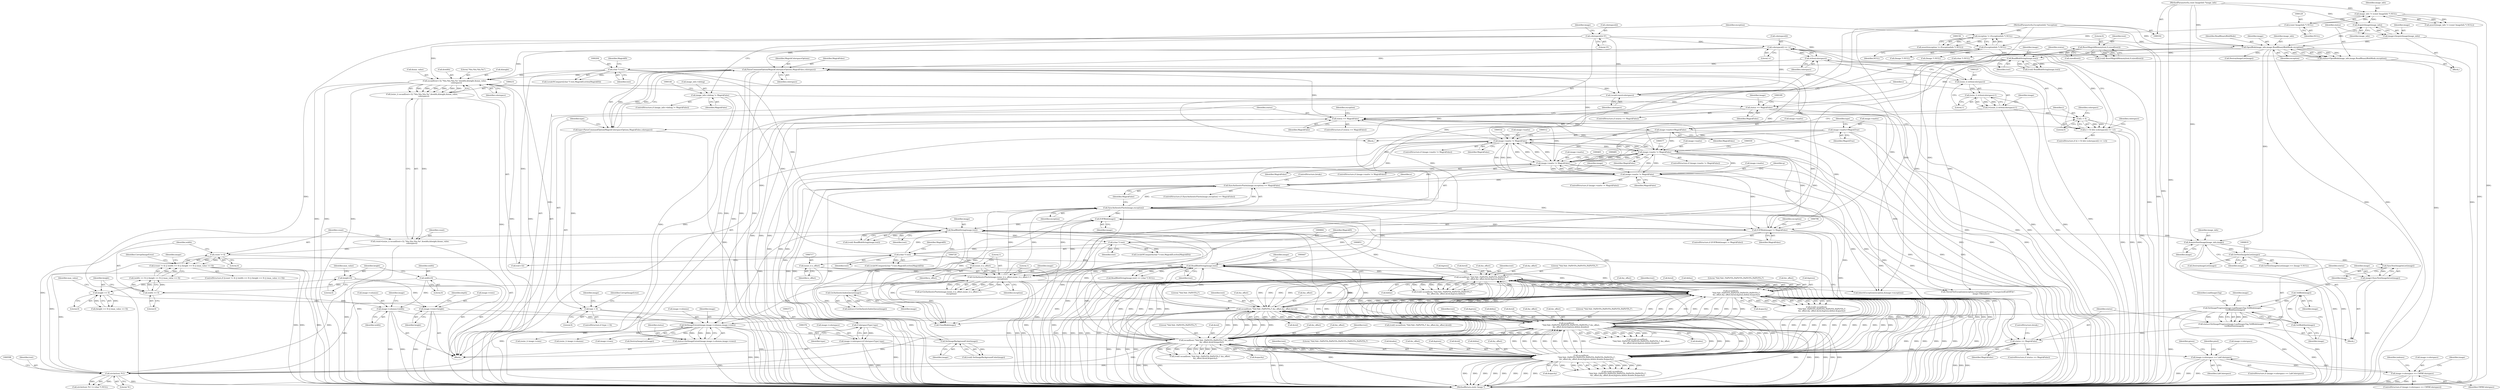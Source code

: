 digraph "0_ImageMagick_48bcf7c39302cdf9b0d9202ad03bf1b95152c44d@array" {
"1000339" [label="(Call,colorspace[i] == 'a')"];
"1000345" [label="(Call,colorspace[i]='\0')"];
"1000326" [label="(Call,strlen(colorspace))"];
"1000339" [label="(Call,colorspace[i] == 'a')"];
"1000319" [label="(Call,LocaleLower(colorspace))"];
"1000232" [label="(Call,sscanf(text+32,\"%lu,%lu,%lu,%s\",&width,&height,&max_value,\n      colorspace))"];
"1000850" [label="(Call,(char *) text)"];
"1000803" [label="(Call,(char *) text)"];
"1000797" [label="(Call,ReadBlobString(image,text))"];
"1000783" [label="(Call,EOFBlob(image))"];
"1000714" [label="(Call,GetAuthenticPixels(image,(ssize_t) x_offset,(ssize_t) y_offset,1,1,\n          exception))"];
"1000443" [label="(Call,ReadBlobString(image,text))"];
"1000776" [label="(Call,SyncAuthenticPixels(image,exception))"];
"1000756" [label="(Call,GetAuthenticIndexQueue(image))"];
"1000104" [label="(MethodParameterIn,ExceptionInfo *exception)"];
"1000385" [label="(Call,SetImageBackgroundColor(image))"];
"1000297" [label="(Call,SetImageExtent(image,image->columns,image->rows))"];
"1000836" [label="(Call,SetImageProgress(image,LoadImagesTag,TellBlob(image),\n          GetBlobSize(image)))"];
"1000841" [label="(Call,GetBlobSize(image))"];
"1000839" [label="(Call,TellBlob(image))"];
"1000830" [label="(Call,image=SyncNextImageInList(image))"];
"1000832" [label="(Call,SyncNextImageInList(image))"];
"1000816" [label="(Call,GetNextImageInList(image))"];
"1000811" [label="(Call,AcquireNextImage(image_info,image))"];
"1000170" [label="(Call,OpenBlob(image_info,image,ReadBinaryBlobMode,exception))"];
"1000166" [label="(Call,AcquireImage(image_info))"];
"1000126" [label="(Call,image_info != (const ImageInfo *) NULL)"];
"1000103" [label="(MethodParameterIn,const ImageInfo *image_info)"];
"1000128" [label="(Call,(const ImageInfo *) NULL)"];
"1000164" [label="(Call,image=AcquireImage(image_info))"];
"1000153" [label="(Call,exception != (ExceptionInfo *) NULL)"];
"1000155" [label="(Call,(ExceptionInfo *) NULL)"];
"1000197" [label="(Call,ReadBlobString(image,text))"];
"1000190" [label="(Call,ResetMagickMemory(text,0,sizeof(text)))"];
"1000263" [label="(Call,image->columns=width)"];
"1000250" [label="(Call,width == 0)"];
"1000215" [label="(Call,width=0)"];
"1000268" [label="(Call,image->rows=height)"];
"1000254" [label="(Call,height == 0)"];
"1000218" [label="(Call,height=0)"];
"1000578" [label="(Call,sscanf(text,\"%ld,%ld: (%lf%*[%,]%lf%*[%,]%lf%*[%,]\",\n              &x_offset,&y_offset,&red,&green,&blue))"];
"1000560" [label="(Call,sscanf(text,\n                  \"%ld,%ld: (%lf%*[%,]%lf%*[%,]%lf%*[%,]%lf%*[%,]\",\n                  &x_offset,&y_offset,&red,&green,&blue,&opacity))"];
"1000486" [label="(Call,sscanf(text,\"%ld,%ld: (%lf%*[%,]\",&x_offset,&y_offset,&red))"];
"1000533" [label="(Call,sscanf(text,\n              \"%ld,%ld: (%lf%*[%,]%lf%*[%,]%lf%*[%,]%lf%*[%,]\",&x_offset,\n              &y_offset,&red,&green,&blue,&index))"];
"1000513" [label="(Call,sscanf(text,\n                  \"%ld,%ld: (%lf%*[%,]%lf%*[%,]%lf%*[%,]%lf%*[%,]%lf%*[%,]\",\n                  &x_offset,&y_offset,&red,&green,&blue,&index,&opacity))"];
"1000466" [label="(Call,sscanf(text,\"%ld,%ld: (%lf%*[%,]%lf%*[%,]\",&x_offset,\n                  &y_offset,&red,&opacity))"];
"1000594" [label="(Call,strchr(text,'%'))"];
"1000203" [label="(Call,(char *) text)"];
"1000716" [label="(Call,(ssize_t) x_offset)"];
"1000719" [label="(Call,(ssize_t) y_offset)"];
"1000357" [label="(Call,ParseCommandOption(MagickColorspaceOptions,MagickFalse,colorspace))"];
"1000306" [label="(Call,status == MagickFalse)"];
"1000295" [label="(Call,status=SetImageExtent(image,image->columns,image->rows))"];
"1000505" [label="(Call,image->matte != MagickFalse)"];
"1000552" [label="(Call,image->matte != MagickFalse)"];
"1000458" [label="(Call,image->matte != MagickFalse)"];
"1000350" [label="(Call,image->matte=MagickTrue)"];
"1000329" [label="(Call,image->matte=MagickFalse)"];
"1000764" [label="(Call,image->matte != MagickFalse)"];
"1000775" [label="(Call,SyncAuthenticPixels(image,exception) == MagickFalse)"];
"1000844" [label="(Call,status == MagickFalse)"];
"1000834" [label="(Call,status=SetImageProgress(image,LoadImagesTag,TellBlob(image),\n          GetBlobSize(image)))"];
"1000782" [label="(Call,EOFBlob(image) != MagickFalse)"];
"1000176" [label="(Call,status == MagickFalse)"];
"1000168" [label="(Call,status=OpenBlob(image_info,image,ReadBinaryBlobMode,exception))"];
"1000138" [label="(Call,image_info->debug != MagickFalse)"];
"1000230" [label="(Call,(ssize_t) sscanf(text+32,\"%lu,%lu,%lu,%s\",&width,&height,&max_value,\n      colorspace))"];
"1000228" [label="(Call,count=(ssize_t) sscanf(text+32,\"%lu,%lu,%lu,%s\",&width,&height,&max_value,\n      colorspace))"];
"1000246" [label="(Call,count != 4)"];
"1000245" [label="(Call,(count != 4) || (width == 0) || (height == 0) || (max_value == 0))"];
"1000324" [label="(Call,(ssize_t) strlen(colorspace))"];
"1000323" [label="(Call,(ssize_t) strlen(colorspace)-1)"];
"1000321" [label="(Call,i=(ssize_t) strlen(colorspace)-1)"];
"1000336" [label="(Call,i > 0)"];
"1000335" [label="(Call,(i > 0) && (colorspace[i] == 'a'))"];
"1000355" [label="(Call,type=ParseCommandOption(MagickColorspaceOptions,MagickFalse,colorspace))"];
"1000362" [label="(Call,type < 0)"];
"1000372" [label="(Call,(ColorspaceType) type)"];
"1000368" [label="(Call,image->colorspace=(ColorspaceType) type)"];
"1000627" [label="(Call,image->colorspace == LabColorspace)"];
"1000748" [label="(Call,image->colorspace == CMYKColorspace)"];
"1000799" [label="(Identifier,text)"];
"1000253" [label="(Call,(height == 0) || (max_value == 0))"];
"1000243" [label="(Identifier,colorspace)"];
"1000339" [label="(Call,colorspace[i] == 'a')"];
"1000837" [label="(Identifier,image)"];
"1000333" [label="(Identifier,MagickFalse)"];
"1000324" [label="(Call,(ssize_t) strlen(colorspace))"];
"1000514" [label="(Identifier,text)"];
"1000797" [label="(Call,ReadBlobString(image,text))"];
"1000723" [label="(Literal,1)"];
"1000250" [label="(Call,width == 0)"];
"1000843" [label="(ControlStructure,if (status == MagickFalse))"];
"1000322" [label="(Identifier,i)"];
"1000369" [label="(Call,image->colorspace)"];
"1000269" [label="(Call,image->rows)"];
"1000534" [label="(Identifier,text)"];
"1000781" [label="(ControlStructure,if (EOFBlob(image) != MagickFalse))"];
"1000768" [label="(Identifier,MagickFalse)"];
"1000125" [label="(Call,assert(image_info != (const ImageInfo *) NULL))"];
"1000515" [label="(Literal,\"%ld,%ld: (%lf%*[%,]%lf%*[%,]%lf%*[%,]%lf%*[%,]%lf%*[%,]\")"];
"1000847" [label="(ControlStructure,break;)"];
"1000173" [label="(Identifier,ReadBinaryBlobMode)"];
"1000818" [label="(Call,(Image *) NULL)"];
"1000842" [label="(Identifier,image)"];
"1000754" [label="(Call,indexes=GetAuthenticIndexQueue(image))"];
"1000486" [label="(Call,sscanf(text,\"%ld,%ld: (%lf%*[%,]\",&x_offset,&y_offset,&red))"];
"1000166" [label="(Call,AcquireImage(image_info))"];
"1000839" [label="(Call,TellBlob(image))"];
"1000626" [label="(ControlStructure,if (image->colorspace == LabColorspace))"];
"1000770" [label="(Identifier,q)"];
"1000445" [label="(Identifier,text)"];
"1000774" [label="(ControlStructure,if (SyncAuthenticPixels(image,exception) == MagickFalse))"];
"1000310" [label="(Call,InheritException(exception,&image->exception))"];
"1000526" [label="(Call,&index)"];
"1000165" [label="(Identifier,image)"];
"1000468" [label="(Literal,\"%ld,%ld: (%lf%*[%,]%lf%*[%,]\")"];
"1000805" [label="(Identifier,text)"];
"1000363" [label="(Identifier,type)"];
"1000852" [label="(Identifier,text)"];
"1000237" [label="(Call,&width)"];
"1000569" [label="(Call,&green)"];
"1000168" [label="(Call,status=OpenBlob(image_info,image,ReadBinaryBlobMode,exception))"];
"1000308" [label="(Identifier,MagickFalse)"];
"1000222" [label="(Identifier,max_value)"];
"1000560" [label="(Call,sscanf(text,\n                  \"%ld,%ld: (%lf%*[%,]%lf%*[%,]%lf%*[%,]%lf%*[%,]\",\n                  &x_offset,&y_offset,&red,&green,&blue,&opacity))"];
"1000506" [label="(Call,image->matte)"];
"1000344" [label="(Block,)"];
"1000164" [label="(Call,image=AcquireImage(image_info))"];
"1000765" [label="(Call,image->matte)"];
"1000459" [label="(Call,image->matte)"];
"1000553" [label="(Call,image->matte)"];
"1000573" [label="(Call,&opacity)"];
"1000596" [label="(Literal,'%')"];
"1000859" [label="(Call,CloseBlob(image))"];
"1000199" [label="(Identifier,text)"];
"1000218" [label="(Call,height=0)"];
"1000321" [label="(Call,i=(ssize_t) strlen(colorspace)-1)"];
"1000359" [label="(Identifier,MagickFalse)"];
"1000764" [label="(Call,image->matte != MagickFalse)"];
"1000516" [label="(Call,&x_offset)"];
"1000546" [label="(Call,&index)"];
"1000462" [label="(Identifier,MagickFalse)"];
"1000356" [label="(Identifier,type)"];
"1000258" [label="(Identifier,max_value)"];
"1000230" [label="(Call,(ssize_t) sscanf(text+32,\"%lu,%lu,%lu,%s\",&width,&height,&max_value,\n      colorspace))"];
"1000798" [label="(Identifier,image)"];
"1000256" [label="(Literal,0)"];
"1000399" [label="(Call,(ssize_t) image->rows)"];
"1000583" [label="(Call,&y_offset)"];
"1000565" [label="(Call,&y_offset)"];
"1000806" [label="(Identifier,MagickID)"];
"1000542" [label="(Call,&green)"];
"1000763" [label="(ControlStructure,if (image->matte != MagickFalse))"];
"1000233" [label="(Call,text+32)"];
"1000844" [label="(Call,status == MagickFalse)"];
"1000383" [label="(Call,(void) SetImageBackgroundColor(image))"];
"1000716" [label="(Call,(ssize_t) x_offset)"];
"1000830" [label="(Call,image=SyncNextImageInList(image))"];
"1000334" [label="(ControlStructure,if ((i > 0) && (colorspace[i] == 'a')))"];
"1000457" [label="(ControlStructure,if (image->matte != MagickFalse))"];
"1000487" [label="(Identifier,text)"];
"1000718" [label="(Identifier,x_offset)"];
"1000246" [label="(Call,count != 4)"];
"1000756" [label="(Call,GetAuthenticIndexQueue(image))"];
"1000533" [label="(Call,sscanf(text,\n              \"%ld,%ld: (%lf%*[%,]%lf%*[%,]%lf%*[%,]%lf%*[%,]\",&x_offset,\n              &y_offset,&red,&green,&blue,&index))"];
"1000358" [label="(Identifier,MagickColorspaceOptions)"];
"1000522" [label="(Call,&green)"];
"1000346" [label="(Call,colorspace[i])"];
"1000128" [label="(Call,(const ImageInfo *) NULL)"];
"1000755" [label="(Identifier,indexes)"];
"1000777" [label="(Identifier,image)"];
"1000493" [label="(Call,&red)"];
"1000361" [label="(ControlStructure,if (type < 0))"];
"1000787" [label="(Call,ThrowFileException(exception,CorruptImageError,\"UnexpectedEndOfFile\",\n          image->filename))"];
"1000154" [label="(Identifier,exception)"];
"1000297" [label="(Call,SetImageExtent(image,image->columns,image->rows))"];
"1000721" [label="(Identifier,y_offset)"];
"1000169" [label="(Identifier,status)"];
"1000813" [label="(Identifier,image)"];
"1000748" [label="(Call,image->colorspace == CMYKColorspace)"];
"1000345" [label="(Call,colorspace[i]='\0')"];
"1000172" [label="(Identifier,image)"];
"1000544" [label="(Call,&blue)"];
"1000589" [label="(Call,&blue)"];
"1000206" [label="(Identifier,MagickID)"];
"1000176" [label="(Call,status == MagickFalse)"];
"1000352" [label="(Identifier,image)"];
"1000528" [label="(Call,&opacity)"];
"1000354" [label="(Identifier,MagickTrue)"];
"1000370" [label="(Identifier,image)"];
"1000715" [label="(Identifier,image)"];
"1000649" [label="(Identifier,pixel)"];
"1000305" [label="(ControlStructure,if (status == MagickFalse))"];
"1000214" [label="(Block,)"];
"1000385" [label="(Call,SetImageBackgroundColor(image))"];
"1000255" [label="(Identifier,height)"];
"1000834" [label="(Call,status=SetImageProgress(image,LoadImagesTag,TellBlob(image),\n          GetBlobSize(image)))"];
"1000267" [label="(Identifier,width)"];
"1000473" [label="(Call,&red)"];
"1000816" [label="(Call,GetNextImageInList(image))"];
"1000320" [label="(Identifier,colorspace)"];
"1000580" [label="(Literal,\"%ld,%ld: (%lf%*[%,]%lf%*[%,]%lf%*[%,]\")"];
"1000815" [label="(Call,GetNextImageInList(image) == (Image *) NULL)"];
"1000576" [label="(Call,(void) sscanf(text,\"%ld,%ld: (%lf%*[%,]%lf%*[%,]%lf%*[%,]\",\n              &x_offset,&y_offset,&red,&green,&blue))"];
"1000247" [label="(Identifier,count)"];
"1000446" [label="(Call,(char *) NULL)"];
"1000832" [label="(Call,SyncNextImageInList(image))"];
"1000215" [label="(Call,width=0)"];
"1000853" [label="(Identifier,MagickID)"];
"1000191" [label="(Identifier,text)"];
"1000327" [label="(Identifier,colorspace)"];
"1000628" [label="(Call,image->colorspace)"];
"1000782" [label="(Call,EOFBlob(image) != MagickFalse)"];
"1000846" [label="(Identifier,MagickFalse)"];
"1000347" [label="(Identifier,colorspace)"];
"1000362" [label="(Call,type < 0)"];
"1000341" [label="(Identifier,colorspace)"];
"1000175" [label="(ControlStructure,if (status == MagickFalse))"];
"1000724" [label="(Identifier,exception)"];
"1000509" [label="(Identifier,MagickFalse)"];
"1000349" [label="(Literal,'\0')"];
"1000811" [label="(Call,AcquireNextImage(image_info,image))"];
"1000203" [label="(Call,(char *) text)"];
"1000845" [label="(Identifier,status)"];
"1000838" [label="(Identifier,LoadImagesTag)"];
"1000511" [label="(Call,(void) sscanf(text,\n                  \"%ld,%ld: (%lf%*[%,]%lf%*[%,]%lf%*[%,]%lf%*[%,]%lf%*[%,]\",\n                  &x_offset,&y_offset,&red,&green,&blue,&index,&opacity))"];
"1000810" [label="(Block,)"];
"1000157" [label="(Identifier,NULL)"];
"1000780" [label="(ControlStructure,break;)"];
"1000220" [label="(Literal,0)"];
"1000185" [label="(Call,(Image *) NULL)"];
"1000433" [label="(Call,(ssize_t) image->columns)"];
"1000236" [label="(Literal,\"%lu,%lu,%lu,%s\")"];
"1000779" [label="(Identifier,MagickFalse)"];
"1000198" [label="(Identifier,image)"];
"1000587" [label="(Call,&green)"];
"1000192" [label="(Literal,0)"];
"1000329" [label="(Call,image->matte=MagickFalse)"];
"1000249" [label="(Call,(width == 0) || (height == 0) || (max_value == 0))"];
"1000219" [label="(Identifier,height)"];
"1000251" [label="(Identifier,width)"];
"1000520" [label="(Call,&red)"];
"1000585" [label="(Call,&red)"];
"1000631" [label="(Identifier,LabColorspace)"];
"1000466" [label="(Call,sscanf(text,\"%ld,%ld: (%lf%*[%,]%lf%*[%,]\",&x_offset,\n                  &y_offset,&red,&opacity))"];
"1000524" [label="(Call,&blue)"];
"1000298" [label="(Identifier,image)"];
"1000105" [label="(Block,)"];
"1000836" [label="(Call,SetImageProgress(image,LoadImagesTag,TellBlob(image),\n          GetBlobSize(image)))"];
"1000749" [label="(Call,image->colorspace)"];
"1000578" [label="(Call,sscanf(text,\"%ld,%ld: (%lf%*[%,]%lf%*[%,]%lf%*[%,]\",\n              &x_offset,&y_offset,&red,&green,&blue))"];
"1000263" [label="(Call,image->columns=width)"];
"1000167" [label="(Identifier,image_info)"];
"1000296" [label="(Identifier,status)"];
"1000126" [label="(Call,image_info != (const ImageInfo *) NULL)"];
"1000469" [label="(Call,&x_offset)"];
"1000757" [label="(Identifier,image)"];
"1000458" [label="(Call,image->matte != MagickFalse)"];
"1000444" [label="(Identifier,image)"];
"1000343" [label="(Literal,'a')"];
"1000331" [label="(Identifier,image)"];
"1000489" [label="(Call,&x_offset)"];
"1000338" [label="(Literal,0)"];
"1000195" [label="(Call,(void) ReadBlobString(image,text))"];
"1000766" [label="(Identifier,image)"];
"1000306" [label="(Call,status == MagickFalse)"];
"1000491" [label="(Call,&y_offset)"];
"1000311" [label="(Identifier,exception)"];
"1000864" [label="(MethodReturn,static Image *)"];
"1000366" [label="(Identifier,CorruptImageError)"];
"1000471" [label="(Call,&y_offset)"];
"1000248" [label="(Literal,4)"];
"1000513" [label="(Call,sscanf(text,\n                  \"%ld,%ld: (%lf%*[%,]%lf%*[%,]%lf%*[%,]%lf%*[%,]%lf%*[%,]\",\n                  &x_offset,&y_offset,&red,&green,&blue,&index,&opacity))"];
"1000812" [label="(Identifier,image_info)"];
"1000205" [label="(Identifier,text)"];
"1000351" [label="(Call,image->matte)"];
"1000197" [label="(Call,ReadBlobString(image,text))"];
"1000217" [label="(Literal,0)"];
"1000350" [label="(Call,image->matte=MagickTrue)"];
"1000232" [label="(Call,sscanf(text+32,\"%lu,%lu,%lu,%s\",&width,&height,&max_value,\n      colorspace))"];
"1000594" [label="(Call,strchr(text,'%'))"];
"1000552" [label="(Call,image->matte != MagickFalse)"];
"1000254" [label="(Call,height == 0)"];
"1000719" [label="(Call,(ssize_t) y_offset)"];
"1000835" [label="(Identifier,status)"];
"1000307" [label="(Identifier,status)"];
"1000244" [label="(ControlStructure,if ((count != 4) || (width == 0) || (height == 0) || (max_value == 0)))"];
"1000328" [label="(Literal,1)"];
"1000504" [label="(ControlStructure,if (image->matte != MagickFalse))"];
"1000171" [label="(Identifier,image_info)"];
"1000326" [label="(Call,strlen(colorspace))"];
"1000540" [label="(Call,&red)"];
"1000802" [label="(Call,LocaleNCompare((char *) text,MagickID,strlen(MagickID)))"];
"1000252" [label="(Literal,0)"];
"1000475" [label="(Call,&opacity)"];
"1000841" [label="(Call,GetBlobSize(image))"];
"1000319" [label="(Call,LocaleLower(colorspace))"];
"1000817" [label="(Identifier,image)"];
"1000152" [label="(Call,assert(exception != (ExceptionInfo *) NULL))"];
"1000561" [label="(Identifier,text)"];
"1000239" [label="(Call,&height)"];
"1000153" [label="(Call,exception != (ExceptionInfo *) NULL)"];
"1000443" [label="(Call,ReadBlobString(image,text))"];
"1000386" [label="(Identifier,image)"];
"1000170" [label="(Call,OpenBlob(image_info,image,ReadBinaryBlobMode,exception))"];
"1000139" [label="(Call,image_info->debug)"];
"1000245" [label="(Call,(count != 4) || (width == 0) || (height == 0) || (max_value == 0))"];
"1000634" [label="(Identifier,green)"];
"1000531" [label="(Call,(void) sscanf(text,\n              \"%ld,%ld: (%lf%*[%,]%lf%*[%,]%lf%*[%,]%lf%*[%,]\",&x_offset,\n              &y_offset,&red,&green,&blue,&index))"];
"1000712" [label="(Call,q=GetAuthenticPixels(image,(ssize_t) x_offset,(ssize_t) y_offset,1,1,\n          exception))"];
"1000364" [label="(Literal,0)"];
"1000103" [label="(MethodParameterIn,const ImageInfo *image_info)"];
"1000785" [label="(Identifier,MagickFalse)"];
"1000593" [label="(Call,strchr(text,'%') != (char *) NULL)"];
"1000241" [label="(Call,&max_value)"];
"1000775" [label="(Call,SyncAuthenticPixels(image,exception) == MagickFalse)"];
"1000181" [label="(Identifier,image)"];
"1000228" [label="(Call,count=(ssize_t) sscanf(text+32,\"%lu,%lu,%lu,%s\",&width,&height,&max_value,\n      colorspace))"];
"1000188" [label="(Call,(void) ResetMagickMemory(text,0,sizeof(text)))"];
"1000783" [label="(Call,EOFBlob(image))"];
"1000261" [label="(Identifier,CorruptImageError)"];
"1000752" [label="(Identifier,CMYKColorspace)"];
"1000264" [label="(Call,image->columns)"];
"1000336" [label="(Call,i > 0)"];
"1000484" [label="(Call,(void) sscanf(text,\"%ld,%ld: (%lf%*[%,]\",&x_offset,&y_offset,&red))"];
"1000581" [label="(Call,&x_offset)"];
"1000202" [label="(Call,LocaleNCompare((char *) text,MagickID,strlen(MagickID)))"];
"1000216" [label="(Identifier,width)"];
"1000538" [label="(Call,&y_offset)"];
"1000556" [label="(Identifier,MagickFalse)"];
"1000155" [label="(Call,(ExceptionInfo *) NULL)"];
"1000270" [label="(Identifier,image)"];
"1000174" [label="(Identifier,exception)"];
"1000627" [label="(Call,image->colorspace == LabColorspace)"];
"1000302" [label="(Call,image->rows)"];
"1000776" [label="(Call,SyncAuthenticPixels(image,exception))"];
"1000272" [label="(Identifier,height)"];
"1000551" [label="(ControlStructure,if (image->matte != MagickFalse))"];
"1000177" [label="(Identifier,status)"];
"1000138" [label="(Call,image_info->debug != MagickFalse)"];
"1000840" [label="(Identifier,image)"];
"1000567" [label="(Call,&red)"];
"1000357" [label="(Call,ParseCommandOption(MagickColorspaceOptions,MagickFalse,colorspace))"];
"1000788" [label="(Identifier,exception)"];
"1000193" [label="(Call,sizeof(text))"];
"1000142" [label="(Identifier,MagickFalse)"];
"1000803" [label="(Call,(char *) text)"];
"1000784" [label="(Identifier,image)"];
"1000317" [label="(Call,DestroyImageList(image))"];
"1000374" [label="(Identifier,type)"];
"1000368" [label="(Call,image->colorspace=(ColorspaceType) type)"];
"1000518" [label="(Call,&y_offset)"];
"1000467" [label="(Identifier,text)"];
"1000536" [label="(Call,&x_offset)"];
"1000778" [label="(Identifier,exception)"];
"1000571" [label="(Call,&blue)"];
"1000299" [label="(Call,image->columns)"];
"1000275" [label="(Identifier,depth)"];
"1000850" [label="(Call,(char *) text)"];
"1000714" [label="(Call,GetAuthenticPixels(image,(ssize_t) x_offset,(ssize_t) y_offset,1,1,\n          exception))"];
"1000439" [label="(Identifier,x)"];
"1000464" [label="(Call,(void) sscanf(text,\"%ld,%ld: (%lf%*[%,]%lf%*[%,]\",&x_offset,\n                  &y_offset,&red,&opacity))"];
"1000335" [label="(Call,(i > 0) && (colorspace[i] == 'a'))"];
"1000130" [label="(Identifier,NULL)"];
"1000795" [label="(Call,(void) ReadBlobString(image,text))"];
"1000323" [label="(Call,(ssize_t) strlen(colorspace)-1)"];
"1000295" [label="(Call,status=SetImageExtent(image,image->columns,image->rows))"];
"1000558" [label="(Call,(void) sscanf(text,\n                  \"%ld,%ld: (%lf%*[%,]%lf%*[%,]%lf%*[%,]%lf%*[%,]\",\n                  &x_offset,&y_offset,&red,&green,&blue,&opacity))"];
"1000824" [label="(Call,DestroyImageList(image))"];
"1000595" [label="(Identifier,text)"];
"1000355" [label="(Call,type=ParseCommandOption(MagickColorspaceOptions,MagickFalse,colorspace))"];
"1000340" [label="(Call,colorspace[i])"];
"1000190" [label="(Call,ResetMagickMemory(text,0,sizeof(text)))"];
"1000372" [label="(Call,(ColorspaceType) type)"];
"1000127" [label="(Identifier,image_info)"];
"1000833" [label="(Identifier,image)"];
"1000535" [label="(Literal,\"%ld,%ld: (%lf%*[%,]%lf%*[%,]%lf%*[%,]%lf%*[%,]\")"];
"1000360" [label="(Identifier,colorspace)"];
"1000137" [label="(ControlStructure,if (image_info->debug != MagickFalse))"];
"1000505" [label="(Call,image->matte != MagickFalse)"];
"1000562" [label="(Literal,\"%ld,%ld: (%lf%*[%,]%lf%*[%,]%lf%*[%,]%lf%*[%,]\")"];
"1000849" [label="(Call,LocaleNCompare((char *) text,MagickID,strlen(MagickID)))"];
"1000265" [label="(Identifier,image)"];
"1000563" [label="(Call,&x_offset)"];
"1000268" [label="(Call,image->rows=height)"];
"1000488" [label="(Literal,\"%ld,%ld: (%lf%*[%,]\")"];
"1000104" [label="(MethodParameterIn,ExceptionInfo *exception)"];
"1000747" [label="(ControlStructure,if (image->colorspace == CMYKColorspace))"];
"1000831" [label="(Identifier,image)"];
"1000442" [label="(Call,ReadBlobString(image,text) == (char *) NULL)"];
"1000579" [label="(Identifier,text)"];
"1000722" [label="(Literal,1)"];
"1000330" [label="(Call,image->matte)"];
"1000178" [label="(Identifier,MagickFalse)"];
"1000182" [label="(Call,DestroyImageList(image))"];
"1000337" [label="(Identifier,i)"];
"1000229" [label="(Identifier,count)"];
"1000339" -> "1000335"  [label="AST: "];
"1000339" -> "1000343"  [label="CFG: "];
"1000340" -> "1000339"  [label="AST: "];
"1000343" -> "1000339"  [label="AST: "];
"1000335" -> "1000339"  [label="CFG: "];
"1000339" -> "1000864"  [label="DDG: "];
"1000339" -> "1000232"  [label="DDG: "];
"1000339" -> "1000319"  [label="DDG: "];
"1000339" -> "1000326"  [label="DDG: "];
"1000339" -> "1000335"  [label="DDG: "];
"1000339" -> "1000335"  [label="DDG: "];
"1000345" -> "1000339"  [label="DDG: "];
"1000326" -> "1000339"  [label="DDG: "];
"1000339" -> "1000357"  [label="DDG: "];
"1000345" -> "1000344"  [label="AST: "];
"1000345" -> "1000349"  [label="CFG: "];
"1000346" -> "1000345"  [label="AST: "];
"1000349" -> "1000345"  [label="AST: "];
"1000352" -> "1000345"  [label="CFG: "];
"1000345" -> "1000864"  [label="DDG: "];
"1000345" -> "1000232"  [label="DDG: "];
"1000345" -> "1000319"  [label="DDG: "];
"1000345" -> "1000326"  [label="DDG: "];
"1000345" -> "1000357"  [label="DDG: "];
"1000326" -> "1000324"  [label="AST: "];
"1000326" -> "1000327"  [label="CFG: "];
"1000327" -> "1000326"  [label="AST: "];
"1000324" -> "1000326"  [label="CFG: "];
"1000326" -> "1000324"  [label="DDG: "];
"1000319" -> "1000326"  [label="DDG: "];
"1000326" -> "1000357"  [label="DDG: "];
"1000319" -> "1000214"  [label="AST: "];
"1000319" -> "1000320"  [label="CFG: "];
"1000320" -> "1000319"  [label="AST: "];
"1000322" -> "1000319"  [label="CFG: "];
"1000319" -> "1000864"  [label="DDG: "];
"1000232" -> "1000319"  [label="DDG: "];
"1000232" -> "1000230"  [label="AST: "];
"1000232" -> "1000243"  [label="CFG: "];
"1000233" -> "1000232"  [label="AST: "];
"1000236" -> "1000232"  [label="AST: "];
"1000237" -> "1000232"  [label="AST: "];
"1000239" -> "1000232"  [label="AST: "];
"1000241" -> "1000232"  [label="AST: "];
"1000243" -> "1000232"  [label="AST: "];
"1000230" -> "1000232"  [label="CFG: "];
"1000232" -> "1000864"  [label="DDG: "];
"1000232" -> "1000864"  [label="DDG: "];
"1000232" -> "1000864"  [label="DDG: "];
"1000232" -> "1000864"  [label="DDG: "];
"1000232" -> "1000864"  [label="DDG: "];
"1000232" -> "1000230"  [label="DDG: "];
"1000232" -> "1000230"  [label="DDG: "];
"1000232" -> "1000230"  [label="DDG: "];
"1000232" -> "1000230"  [label="DDG: "];
"1000232" -> "1000230"  [label="DDG: "];
"1000232" -> "1000230"  [label="DDG: "];
"1000850" -> "1000232"  [label="DDG: "];
"1000203" -> "1000232"  [label="DDG: "];
"1000357" -> "1000232"  [label="DDG: "];
"1000850" -> "1000849"  [label="AST: "];
"1000850" -> "1000852"  [label="CFG: "];
"1000851" -> "1000850"  [label="AST: "];
"1000852" -> "1000850"  [label="AST: "];
"1000853" -> "1000850"  [label="CFG: "];
"1000850" -> "1000864"  [label="DDG: "];
"1000850" -> "1000233"  [label="DDG: "];
"1000850" -> "1000443"  [label="DDG: "];
"1000850" -> "1000797"  [label="DDG: "];
"1000850" -> "1000849"  [label="DDG: "];
"1000803" -> "1000850"  [label="DDG: "];
"1000594" -> "1000850"  [label="DDG: "];
"1000803" -> "1000802"  [label="AST: "];
"1000803" -> "1000805"  [label="CFG: "];
"1000804" -> "1000803"  [label="AST: "];
"1000805" -> "1000803"  [label="AST: "];
"1000806" -> "1000803"  [label="CFG: "];
"1000803" -> "1000864"  [label="DDG: "];
"1000803" -> "1000802"  [label="DDG: "];
"1000797" -> "1000803"  [label="DDG: "];
"1000797" -> "1000795"  [label="AST: "];
"1000797" -> "1000799"  [label="CFG: "];
"1000798" -> "1000797"  [label="AST: "];
"1000799" -> "1000797"  [label="AST: "];
"1000795" -> "1000797"  [label="CFG: "];
"1000797" -> "1000297"  [label="DDG: "];
"1000797" -> "1000795"  [label="DDG: "];
"1000797" -> "1000795"  [label="DDG: "];
"1000783" -> "1000797"  [label="DDG: "];
"1000578" -> "1000797"  [label="DDG: "];
"1000594" -> "1000797"  [label="DDG: "];
"1000513" -> "1000797"  [label="DDG: "];
"1000466" -> "1000797"  [label="DDG: "];
"1000443" -> "1000797"  [label="DDG: "];
"1000533" -> "1000797"  [label="DDG: "];
"1000486" -> "1000797"  [label="DDG: "];
"1000560" -> "1000797"  [label="DDG: "];
"1000203" -> "1000797"  [label="DDG: "];
"1000797" -> "1000811"  [label="DDG: "];
"1000797" -> "1000859"  [label="DDG: "];
"1000783" -> "1000782"  [label="AST: "];
"1000783" -> "1000784"  [label="CFG: "];
"1000784" -> "1000783"  [label="AST: "];
"1000785" -> "1000783"  [label="CFG: "];
"1000783" -> "1000782"  [label="DDG: "];
"1000714" -> "1000783"  [label="DDG: "];
"1000776" -> "1000783"  [label="DDG: "];
"1000385" -> "1000783"  [label="DDG: "];
"1000443" -> "1000783"  [label="DDG: "];
"1000783" -> "1000859"  [label="DDG: "];
"1000714" -> "1000712"  [label="AST: "];
"1000714" -> "1000724"  [label="CFG: "];
"1000715" -> "1000714"  [label="AST: "];
"1000716" -> "1000714"  [label="AST: "];
"1000719" -> "1000714"  [label="AST: "];
"1000722" -> "1000714"  [label="AST: "];
"1000723" -> "1000714"  [label="AST: "];
"1000724" -> "1000714"  [label="AST: "];
"1000712" -> "1000714"  [label="CFG: "];
"1000714" -> "1000864"  [label="DDG: "];
"1000714" -> "1000864"  [label="DDG: "];
"1000714" -> "1000864"  [label="DDG: "];
"1000714" -> "1000297"  [label="DDG: "];
"1000714" -> "1000310"  [label="DDG: "];
"1000714" -> "1000443"  [label="DDG: "];
"1000714" -> "1000712"  [label="DDG: "];
"1000714" -> "1000712"  [label="DDG: "];
"1000714" -> "1000712"  [label="DDG: "];
"1000714" -> "1000712"  [label="DDG: "];
"1000714" -> "1000712"  [label="DDG: "];
"1000443" -> "1000714"  [label="DDG: "];
"1000716" -> "1000714"  [label="DDG: "];
"1000719" -> "1000714"  [label="DDG: "];
"1000776" -> "1000714"  [label="DDG: "];
"1000170" -> "1000714"  [label="DDG: "];
"1000104" -> "1000714"  [label="DDG: "];
"1000714" -> "1000756"  [label="DDG: "];
"1000714" -> "1000776"  [label="DDG: "];
"1000714" -> "1000776"  [label="DDG: "];
"1000714" -> "1000787"  [label="DDG: "];
"1000714" -> "1000859"  [label="DDG: "];
"1000443" -> "1000442"  [label="AST: "];
"1000443" -> "1000445"  [label="CFG: "];
"1000444" -> "1000443"  [label="AST: "];
"1000445" -> "1000443"  [label="AST: "];
"1000447" -> "1000443"  [label="CFG: "];
"1000443" -> "1000864"  [label="DDG: "];
"1000443" -> "1000442"  [label="DDG: "];
"1000443" -> "1000442"  [label="DDG: "];
"1000776" -> "1000443"  [label="DDG: "];
"1000385" -> "1000443"  [label="DDG: "];
"1000578" -> "1000443"  [label="DDG: "];
"1000594" -> "1000443"  [label="DDG: "];
"1000513" -> "1000443"  [label="DDG: "];
"1000466" -> "1000443"  [label="DDG: "];
"1000533" -> "1000443"  [label="DDG: "];
"1000486" -> "1000443"  [label="DDG: "];
"1000560" -> "1000443"  [label="DDG: "];
"1000203" -> "1000443"  [label="DDG: "];
"1000443" -> "1000466"  [label="DDG: "];
"1000443" -> "1000486"  [label="DDG: "];
"1000443" -> "1000513"  [label="DDG: "];
"1000443" -> "1000533"  [label="DDG: "];
"1000443" -> "1000560"  [label="DDG: "];
"1000443" -> "1000578"  [label="DDG: "];
"1000443" -> "1000859"  [label="DDG: "];
"1000776" -> "1000775"  [label="AST: "];
"1000776" -> "1000778"  [label="CFG: "];
"1000777" -> "1000776"  [label="AST: "];
"1000778" -> "1000776"  [label="AST: "];
"1000779" -> "1000776"  [label="CFG: "];
"1000776" -> "1000864"  [label="DDG: "];
"1000776" -> "1000310"  [label="DDG: "];
"1000776" -> "1000775"  [label="DDG: "];
"1000776" -> "1000775"  [label="DDG: "];
"1000756" -> "1000776"  [label="DDG: "];
"1000104" -> "1000776"  [label="DDG: "];
"1000776" -> "1000787"  [label="DDG: "];
"1000776" -> "1000859"  [label="DDG: "];
"1000756" -> "1000754"  [label="AST: "];
"1000756" -> "1000757"  [label="CFG: "];
"1000757" -> "1000756"  [label="AST: "];
"1000754" -> "1000756"  [label="CFG: "];
"1000756" -> "1000754"  [label="DDG: "];
"1000104" -> "1000102"  [label="AST: "];
"1000104" -> "1000864"  [label="DDG: "];
"1000104" -> "1000153"  [label="DDG: "];
"1000104" -> "1000170"  [label="DDG: "];
"1000104" -> "1000310"  [label="DDG: "];
"1000104" -> "1000787"  [label="DDG: "];
"1000385" -> "1000383"  [label="AST: "];
"1000385" -> "1000386"  [label="CFG: "];
"1000386" -> "1000385"  [label="AST: "];
"1000383" -> "1000385"  [label="CFG: "];
"1000385" -> "1000383"  [label="DDG: "];
"1000297" -> "1000385"  [label="DDG: "];
"1000297" -> "1000295"  [label="AST: "];
"1000297" -> "1000302"  [label="CFG: "];
"1000298" -> "1000297"  [label="AST: "];
"1000299" -> "1000297"  [label="AST: "];
"1000302" -> "1000297"  [label="AST: "];
"1000295" -> "1000297"  [label="CFG: "];
"1000297" -> "1000864"  [label="DDG: "];
"1000297" -> "1000864"  [label="DDG: "];
"1000297" -> "1000295"  [label="DDG: "];
"1000297" -> "1000295"  [label="DDG: "];
"1000297" -> "1000295"  [label="DDG: "];
"1000836" -> "1000297"  [label="DDG: "];
"1000197" -> "1000297"  [label="DDG: "];
"1000263" -> "1000297"  [label="DDG: "];
"1000268" -> "1000297"  [label="DDG: "];
"1000297" -> "1000317"  [label="DDG: "];
"1000297" -> "1000399"  [label="DDG: "];
"1000297" -> "1000433"  [label="DDG: "];
"1000836" -> "1000834"  [label="AST: "];
"1000836" -> "1000841"  [label="CFG: "];
"1000837" -> "1000836"  [label="AST: "];
"1000838" -> "1000836"  [label="AST: "];
"1000839" -> "1000836"  [label="AST: "];
"1000841" -> "1000836"  [label="AST: "];
"1000834" -> "1000836"  [label="CFG: "];
"1000836" -> "1000864"  [label="DDG: "];
"1000836" -> "1000864"  [label="DDG: "];
"1000836" -> "1000864"  [label="DDG: "];
"1000836" -> "1000834"  [label="DDG: "];
"1000836" -> "1000834"  [label="DDG: "];
"1000836" -> "1000834"  [label="DDG: "];
"1000836" -> "1000834"  [label="DDG: "];
"1000841" -> "1000836"  [label="DDG: "];
"1000839" -> "1000836"  [label="DDG: "];
"1000836" -> "1000859"  [label="DDG: "];
"1000841" -> "1000842"  [label="CFG: "];
"1000842" -> "1000841"  [label="AST: "];
"1000839" -> "1000841"  [label="DDG: "];
"1000839" -> "1000840"  [label="CFG: "];
"1000840" -> "1000839"  [label="AST: "];
"1000842" -> "1000839"  [label="CFG: "];
"1000830" -> "1000839"  [label="DDG: "];
"1000830" -> "1000810"  [label="AST: "];
"1000830" -> "1000832"  [label="CFG: "];
"1000831" -> "1000830"  [label="AST: "];
"1000832" -> "1000830"  [label="AST: "];
"1000835" -> "1000830"  [label="CFG: "];
"1000830" -> "1000864"  [label="DDG: "];
"1000832" -> "1000830"  [label="DDG: "];
"1000832" -> "1000833"  [label="CFG: "];
"1000833" -> "1000832"  [label="AST: "];
"1000816" -> "1000832"  [label="DDG: "];
"1000816" -> "1000815"  [label="AST: "];
"1000816" -> "1000817"  [label="CFG: "];
"1000817" -> "1000816"  [label="AST: "];
"1000819" -> "1000816"  [label="CFG: "];
"1000816" -> "1000815"  [label="DDG: "];
"1000811" -> "1000816"  [label="DDG: "];
"1000816" -> "1000824"  [label="DDG: "];
"1000811" -> "1000810"  [label="AST: "];
"1000811" -> "1000813"  [label="CFG: "];
"1000812" -> "1000811"  [label="AST: "];
"1000813" -> "1000811"  [label="AST: "];
"1000817" -> "1000811"  [label="CFG: "];
"1000811" -> "1000864"  [label="DDG: "];
"1000811" -> "1000864"  [label="DDG: "];
"1000170" -> "1000811"  [label="DDG: "];
"1000103" -> "1000811"  [label="DDG: "];
"1000170" -> "1000168"  [label="AST: "];
"1000170" -> "1000174"  [label="CFG: "];
"1000171" -> "1000170"  [label="AST: "];
"1000172" -> "1000170"  [label="AST: "];
"1000173" -> "1000170"  [label="AST: "];
"1000174" -> "1000170"  [label="AST: "];
"1000168" -> "1000170"  [label="CFG: "];
"1000170" -> "1000864"  [label="DDG: "];
"1000170" -> "1000864"  [label="DDG: "];
"1000170" -> "1000864"  [label="DDG: "];
"1000170" -> "1000168"  [label="DDG: "];
"1000170" -> "1000168"  [label="DDG: "];
"1000170" -> "1000168"  [label="DDG: "];
"1000170" -> "1000168"  [label="DDG: "];
"1000166" -> "1000170"  [label="DDG: "];
"1000103" -> "1000170"  [label="DDG: "];
"1000164" -> "1000170"  [label="DDG: "];
"1000153" -> "1000170"  [label="DDG: "];
"1000170" -> "1000182"  [label="DDG: "];
"1000170" -> "1000197"  [label="DDG: "];
"1000170" -> "1000310"  [label="DDG: "];
"1000170" -> "1000787"  [label="DDG: "];
"1000166" -> "1000164"  [label="AST: "];
"1000166" -> "1000167"  [label="CFG: "];
"1000167" -> "1000166"  [label="AST: "];
"1000164" -> "1000166"  [label="CFG: "];
"1000166" -> "1000164"  [label="DDG: "];
"1000126" -> "1000166"  [label="DDG: "];
"1000103" -> "1000166"  [label="DDG: "];
"1000126" -> "1000125"  [label="AST: "];
"1000126" -> "1000128"  [label="CFG: "];
"1000127" -> "1000126"  [label="AST: "];
"1000128" -> "1000126"  [label="AST: "];
"1000125" -> "1000126"  [label="CFG: "];
"1000126" -> "1000864"  [label="DDG: "];
"1000126" -> "1000125"  [label="DDG: "];
"1000126" -> "1000125"  [label="DDG: "];
"1000103" -> "1000126"  [label="DDG: "];
"1000128" -> "1000126"  [label="DDG: "];
"1000103" -> "1000102"  [label="AST: "];
"1000103" -> "1000864"  [label="DDG: "];
"1000128" -> "1000130"  [label="CFG: "];
"1000129" -> "1000128"  [label="AST: "];
"1000130" -> "1000128"  [label="AST: "];
"1000128" -> "1000155"  [label="DDG: "];
"1000164" -> "1000105"  [label="AST: "];
"1000165" -> "1000164"  [label="AST: "];
"1000169" -> "1000164"  [label="CFG: "];
"1000164" -> "1000864"  [label="DDG: "];
"1000153" -> "1000152"  [label="AST: "];
"1000153" -> "1000155"  [label="CFG: "];
"1000154" -> "1000153"  [label="AST: "];
"1000155" -> "1000153"  [label="AST: "];
"1000152" -> "1000153"  [label="CFG: "];
"1000153" -> "1000864"  [label="DDG: "];
"1000153" -> "1000152"  [label="DDG: "];
"1000153" -> "1000152"  [label="DDG: "];
"1000155" -> "1000153"  [label="DDG: "];
"1000155" -> "1000157"  [label="CFG: "];
"1000156" -> "1000155"  [label="AST: "];
"1000157" -> "1000155"  [label="AST: "];
"1000155" -> "1000864"  [label="DDG: "];
"1000155" -> "1000185"  [label="DDG: "];
"1000155" -> "1000446"  [label="DDG: "];
"1000155" -> "1000818"  [label="DDG: "];
"1000197" -> "1000195"  [label="AST: "];
"1000197" -> "1000199"  [label="CFG: "];
"1000198" -> "1000197"  [label="AST: "];
"1000199" -> "1000197"  [label="AST: "];
"1000195" -> "1000197"  [label="CFG: "];
"1000197" -> "1000195"  [label="DDG: "];
"1000197" -> "1000195"  [label="DDG: "];
"1000190" -> "1000197"  [label="DDG: "];
"1000197" -> "1000203"  [label="DDG: "];
"1000197" -> "1000859"  [label="DDG: "];
"1000190" -> "1000188"  [label="AST: "];
"1000190" -> "1000193"  [label="CFG: "];
"1000191" -> "1000190"  [label="AST: "];
"1000192" -> "1000190"  [label="AST: "];
"1000193" -> "1000190"  [label="AST: "];
"1000188" -> "1000190"  [label="CFG: "];
"1000190" -> "1000188"  [label="DDG: "];
"1000190" -> "1000188"  [label="DDG: "];
"1000263" -> "1000214"  [label="AST: "];
"1000263" -> "1000267"  [label="CFG: "];
"1000264" -> "1000263"  [label="AST: "];
"1000267" -> "1000263"  [label="AST: "];
"1000270" -> "1000263"  [label="CFG: "];
"1000263" -> "1000864"  [label="DDG: "];
"1000263" -> "1000864"  [label="DDG: "];
"1000250" -> "1000263"  [label="DDG: "];
"1000215" -> "1000263"  [label="DDG: "];
"1000250" -> "1000249"  [label="AST: "];
"1000250" -> "1000252"  [label="CFG: "];
"1000251" -> "1000250"  [label="AST: "];
"1000252" -> "1000250"  [label="AST: "];
"1000255" -> "1000250"  [label="CFG: "];
"1000249" -> "1000250"  [label="CFG: "];
"1000250" -> "1000249"  [label="DDG: "];
"1000250" -> "1000249"  [label="DDG: "];
"1000215" -> "1000250"  [label="DDG: "];
"1000215" -> "1000214"  [label="AST: "];
"1000215" -> "1000217"  [label="CFG: "];
"1000216" -> "1000215"  [label="AST: "];
"1000217" -> "1000215"  [label="AST: "];
"1000219" -> "1000215"  [label="CFG: "];
"1000268" -> "1000214"  [label="AST: "];
"1000268" -> "1000272"  [label="CFG: "];
"1000269" -> "1000268"  [label="AST: "];
"1000272" -> "1000268"  [label="AST: "];
"1000275" -> "1000268"  [label="CFG: "];
"1000268" -> "1000864"  [label="DDG: "];
"1000268" -> "1000864"  [label="DDG: "];
"1000254" -> "1000268"  [label="DDG: "];
"1000218" -> "1000268"  [label="DDG: "];
"1000254" -> "1000253"  [label="AST: "];
"1000254" -> "1000256"  [label="CFG: "];
"1000255" -> "1000254"  [label="AST: "];
"1000256" -> "1000254"  [label="AST: "];
"1000258" -> "1000254"  [label="CFG: "];
"1000253" -> "1000254"  [label="CFG: "];
"1000254" -> "1000253"  [label="DDG: "];
"1000254" -> "1000253"  [label="DDG: "];
"1000218" -> "1000254"  [label="DDG: "];
"1000218" -> "1000214"  [label="AST: "];
"1000218" -> "1000220"  [label="CFG: "];
"1000219" -> "1000218"  [label="AST: "];
"1000220" -> "1000218"  [label="AST: "];
"1000222" -> "1000218"  [label="CFG: "];
"1000578" -> "1000576"  [label="AST: "];
"1000578" -> "1000589"  [label="CFG: "];
"1000579" -> "1000578"  [label="AST: "];
"1000580" -> "1000578"  [label="AST: "];
"1000581" -> "1000578"  [label="AST: "];
"1000583" -> "1000578"  [label="AST: "];
"1000585" -> "1000578"  [label="AST: "];
"1000587" -> "1000578"  [label="AST: "];
"1000589" -> "1000578"  [label="AST: "];
"1000576" -> "1000578"  [label="CFG: "];
"1000578" -> "1000864"  [label="DDG: "];
"1000578" -> "1000864"  [label="DDG: "];
"1000578" -> "1000864"  [label="DDG: "];
"1000578" -> "1000864"  [label="DDG: "];
"1000578" -> "1000864"  [label="DDG: "];
"1000578" -> "1000864"  [label="DDG: "];
"1000578" -> "1000466"  [label="DDG: "];
"1000578" -> "1000466"  [label="DDG: "];
"1000578" -> "1000466"  [label="DDG: "];
"1000578" -> "1000486"  [label="DDG: "];
"1000578" -> "1000486"  [label="DDG: "];
"1000578" -> "1000486"  [label="DDG: "];
"1000578" -> "1000513"  [label="DDG: "];
"1000578" -> "1000513"  [label="DDG: "];
"1000578" -> "1000513"  [label="DDG: "];
"1000578" -> "1000513"  [label="DDG: "];
"1000578" -> "1000513"  [label="DDG: "];
"1000578" -> "1000533"  [label="DDG: "];
"1000578" -> "1000533"  [label="DDG: "];
"1000578" -> "1000533"  [label="DDG: "];
"1000578" -> "1000533"  [label="DDG: "];
"1000578" -> "1000533"  [label="DDG: "];
"1000578" -> "1000560"  [label="DDG: "];
"1000578" -> "1000560"  [label="DDG: "];
"1000578" -> "1000560"  [label="DDG: "];
"1000578" -> "1000560"  [label="DDG: "];
"1000578" -> "1000560"  [label="DDG: "];
"1000578" -> "1000576"  [label="DDG: "];
"1000578" -> "1000576"  [label="DDG: "];
"1000578" -> "1000576"  [label="DDG: "];
"1000578" -> "1000576"  [label="DDG: "];
"1000578" -> "1000576"  [label="DDG: "];
"1000578" -> "1000576"  [label="DDG: "];
"1000578" -> "1000576"  [label="DDG: "];
"1000560" -> "1000578"  [label="DDG: "];
"1000560" -> "1000578"  [label="DDG: "];
"1000560" -> "1000578"  [label="DDG: "];
"1000560" -> "1000578"  [label="DDG: "];
"1000560" -> "1000578"  [label="DDG: "];
"1000486" -> "1000578"  [label="DDG: "];
"1000486" -> "1000578"  [label="DDG: "];
"1000486" -> "1000578"  [label="DDG: "];
"1000533" -> "1000578"  [label="DDG: "];
"1000533" -> "1000578"  [label="DDG: "];
"1000533" -> "1000578"  [label="DDG: "];
"1000533" -> "1000578"  [label="DDG: "];
"1000533" -> "1000578"  [label="DDG: "];
"1000513" -> "1000578"  [label="DDG: "];
"1000513" -> "1000578"  [label="DDG: "];
"1000513" -> "1000578"  [label="DDG: "];
"1000513" -> "1000578"  [label="DDG: "];
"1000513" -> "1000578"  [label="DDG: "];
"1000466" -> "1000578"  [label="DDG: "];
"1000466" -> "1000578"  [label="DDG: "];
"1000466" -> "1000578"  [label="DDG: "];
"1000578" -> "1000594"  [label="DDG: "];
"1000560" -> "1000558"  [label="AST: "];
"1000560" -> "1000573"  [label="CFG: "];
"1000561" -> "1000560"  [label="AST: "];
"1000562" -> "1000560"  [label="AST: "];
"1000563" -> "1000560"  [label="AST: "];
"1000565" -> "1000560"  [label="AST: "];
"1000567" -> "1000560"  [label="AST: "];
"1000569" -> "1000560"  [label="AST: "];
"1000571" -> "1000560"  [label="AST: "];
"1000573" -> "1000560"  [label="AST: "];
"1000558" -> "1000560"  [label="CFG: "];
"1000560" -> "1000864"  [label="DDG: "];
"1000560" -> "1000864"  [label="DDG: "];
"1000560" -> "1000864"  [label="DDG: "];
"1000560" -> "1000864"  [label="DDG: "];
"1000560" -> "1000864"  [label="DDG: "];
"1000560" -> "1000864"  [label="DDG: "];
"1000560" -> "1000864"  [label="DDG: "];
"1000560" -> "1000466"  [label="DDG: "];
"1000560" -> "1000466"  [label="DDG: "];
"1000560" -> "1000466"  [label="DDG: "];
"1000560" -> "1000466"  [label="DDG: "];
"1000560" -> "1000486"  [label="DDG: "];
"1000560" -> "1000486"  [label="DDG: "];
"1000560" -> "1000486"  [label="DDG: "];
"1000560" -> "1000513"  [label="DDG: "];
"1000560" -> "1000513"  [label="DDG: "];
"1000560" -> "1000513"  [label="DDG: "];
"1000560" -> "1000513"  [label="DDG: "];
"1000560" -> "1000513"  [label="DDG: "];
"1000560" -> "1000513"  [label="DDG: "];
"1000560" -> "1000533"  [label="DDG: "];
"1000560" -> "1000533"  [label="DDG: "];
"1000560" -> "1000533"  [label="DDG: "];
"1000560" -> "1000533"  [label="DDG: "];
"1000560" -> "1000533"  [label="DDG: "];
"1000560" -> "1000558"  [label="DDG: "];
"1000560" -> "1000558"  [label="DDG: "];
"1000560" -> "1000558"  [label="DDG: "];
"1000560" -> "1000558"  [label="DDG: "];
"1000560" -> "1000558"  [label="DDG: "];
"1000560" -> "1000558"  [label="DDG: "];
"1000560" -> "1000558"  [label="DDG: "];
"1000560" -> "1000558"  [label="DDG: "];
"1000486" -> "1000560"  [label="DDG: "];
"1000486" -> "1000560"  [label="DDG: "];
"1000486" -> "1000560"  [label="DDG: "];
"1000533" -> "1000560"  [label="DDG: "];
"1000533" -> "1000560"  [label="DDG: "];
"1000533" -> "1000560"  [label="DDG: "];
"1000533" -> "1000560"  [label="DDG: "];
"1000533" -> "1000560"  [label="DDG: "];
"1000513" -> "1000560"  [label="DDG: "];
"1000513" -> "1000560"  [label="DDG: "];
"1000513" -> "1000560"  [label="DDG: "];
"1000513" -> "1000560"  [label="DDG: "];
"1000513" -> "1000560"  [label="DDG: "];
"1000513" -> "1000560"  [label="DDG: "];
"1000466" -> "1000560"  [label="DDG: "];
"1000466" -> "1000560"  [label="DDG: "];
"1000466" -> "1000560"  [label="DDG: "];
"1000466" -> "1000560"  [label="DDG: "];
"1000560" -> "1000594"  [label="DDG: "];
"1000486" -> "1000484"  [label="AST: "];
"1000486" -> "1000493"  [label="CFG: "];
"1000487" -> "1000486"  [label="AST: "];
"1000488" -> "1000486"  [label="AST: "];
"1000489" -> "1000486"  [label="AST: "];
"1000491" -> "1000486"  [label="AST: "];
"1000493" -> "1000486"  [label="AST: "];
"1000484" -> "1000486"  [label="CFG: "];
"1000486" -> "1000864"  [label="DDG: "];
"1000486" -> "1000864"  [label="DDG: "];
"1000486" -> "1000864"  [label="DDG: "];
"1000486" -> "1000864"  [label="DDG: "];
"1000486" -> "1000466"  [label="DDG: "];
"1000486" -> "1000466"  [label="DDG: "];
"1000486" -> "1000466"  [label="DDG: "];
"1000486" -> "1000484"  [label="DDG: "];
"1000486" -> "1000484"  [label="DDG: "];
"1000486" -> "1000484"  [label="DDG: "];
"1000486" -> "1000484"  [label="DDG: "];
"1000486" -> "1000484"  [label="DDG: "];
"1000533" -> "1000486"  [label="DDG: "];
"1000533" -> "1000486"  [label="DDG: "];
"1000533" -> "1000486"  [label="DDG: "];
"1000513" -> "1000486"  [label="DDG: "];
"1000513" -> "1000486"  [label="DDG: "];
"1000513" -> "1000486"  [label="DDG: "];
"1000466" -> "1000486"  [label="DDG: "];
"1000466" -> "1000486"  [label="DDG: "];
"1000466" -> "1000486"  [label="DDG: "];
"1000486" -> "1000513"  [label="DDG: "];
"1000486" -> "1000513"  [label="DDG: "];
"1000486" -> "1000513"  [label="DDG: "];
"1000486" -> "1000533"  [label="DDG: "];
"1000486" -> "1000533"  [label="DDG: "];
"1000486" -> "1000533"  [label="DDG: "];
"1000486" -> "1000594"  [label="DDG: "];
"1000533" -> "1000531"  [label="AST: "];
"1000533" -> "1000546"  [label="CFG: "];
"1000534" -> "1000533"  [label="AST: "];
"1000535" -> "1000533"  [label="AST: "];
"1000536" -> "1000533"  [label="AST: "];
"1000538" -> "1000533"  [label="AST: "];
"1000540" -> "1000533"  [label="AST: "];
"1000542" -> "1000533"  [label="AST: "];
"1000544" -> "1000533"  [label="AST: "];
"1000546" -> "1000533"  [label="AST: "];
"1000531" -> "1000533"  [label="CFG: "];
"1000533" -> "1000864"  [label="DDG: "];
"1000533" -> "1000864"  [label="DDG: "];
"1000533" -> "1000864"  [label="DDG: "];
"1000533" -> "1000864"  [label="DDG: "];
"1000533" -> "1000864"  [label="DDG: "];
"1000533" -> "1000864"  [label="DDG: "];
"1000533" -> "1000864"  [label="DDG: "];
"1000533" -> "1000466"  [label="DDG: "];
"1000533" -> "1000466"  [label="DDG: "];
"1000533" -> "1000466"  [label="DDG: "];
"1000533" -> "1000513"  [label="DDG: "];
"1000533" -> "1000513"  [label="DDG: "];
"1000533" -> "1000513"  [label="DDG: "];
"1000533" -> "1000513"  [label="DDG: "];
"1000533" -> "1000513"  [label="DDG: "];
"1000533" -> "1000513"  [label="DDG: "];
"1000533" -> "1000531"  [label="DDG: "];
"1000533" -> "1000531"  [label="DDG: "];
"1000533" -> "1000531"  [label="DDG: "];
"1000533" -> "1000531"  [label="DDG: "];
"1000533" -> "1000531"  [label="DDG: "];
"1000533" -> "1000531"  [label="DDG: "];
"1000533" -> "1000531"  [label="DDG: "];
"1000533" -> "1000531"  [label="DDG: "];
"1000513" -> "1000533"  [label="DDG: "];
"1000513" -> "1000533"  [label="DDG: "];
"1000513" -> "1000533"  [label="DDG: "];
"1000513" -> "1000533"  [label="DDG: "];
"1000513" -> "1000533"  [label="DDG: "];
"1000513" -> "1000533"  [label="DDG: "];
"1000466" -> "1000533"  [label="DDG: "];
"1000466" -> "1000533"  [label="DDG: "];
"1000466" -> "1000533"  [label="DDG: "];
"1000533" -> "1000594"  [label="DDG: "];
"1000513" -> "1000511"  [label="AST: "];
"1000513" -> "1000528"  [label="CFG: "];
"1000514" -> "1000513"  [label="AST: "];
"1000515" -> "1000513"  [label="AST: "];
"1000516" -> "1000513"  [label="AST: "];
"1000518" -> "1000513"  [label="AST: "];
"1000520" -> "1000513"  [label="AST: "];
"1000522" -> "1000513"  [label="AST: "];
"1000524" -> "1000513"  [label="AST: "];
"1000526" -> "1000513"  [label="AST: "];
"1000528" -> "1000513"  [label="AST: "];
"1000511" -> "1000513"  [label="CFG: "];
"1000513" -> "1000864"  [label="DDG: "];
"1000513" -> "1000864"  [label="DDG: "];
"1000513" -> "1000864"  [label="DDG: "];
"1000513" -> "1000864"  [label="DDG: "];
"1000513" -> "1000864"  [label="DDG: "];
"1000513" -> "1000864"  [label="DDG: "];
"1000513" -> "1000864"  [label="DDG: "];
"1000513" -> "1000864"  [label="DDG: "];
"1000513" -> "1000466"  [label="DDG: "];
"1000513" -> "1000466"  [label="DDG: "];
"1000513" -> "1000466"  [label="DDG: "];
"1000513" -> "1000466"  [label="DDG: "];
"1000513" -> "1000511"  [label="DDG: "];
"1000513" -> "1000511"  [label="DDG: "];
"1000513" -> "1000511"  [label="DDG: "];
"1000513" -> "1000511"  [label="DDG: "];
"1000513" -> "1000511"  [label="DDG: "];
"1000513" -> "1000511"  [label="DDG: "];
"1000513" -> "1000511"  [label="DDG: "];
"1000513" -> "1000511"  [label="DDG: "];
"1000513" -> "1000511"  [label="DDG: "];
"1000466" -> "1000513"  [label="DDG: "];
"1000466" -> "1000513"  [label="DDG: "];
"1000466" -> "1000513"  [label="DDG: "];
"1000466" -> "1000513"  [label="DDG: "];
"1000513" -> "1000594"  [label="DDG: "];
"1000466" -> "1000464"  [label="AST: "];
"1000466" -> "1000475"  [label="CFG: "];
"1000467" -> "1000466"  [label="AST: "];
"1000468" -> "1000466"  [label="AST: "];
"1000469" -> "1000466"  [label="AST: "];
"1000471" -> "1000466"  [label="AST: "];
"1000473" -> "1000466"  [label="AST: "];
"1000475" -> "1000466"  [label="AST: "];
"1000464" -> "1000466"  [label="CFG: "];
"1000466" -> "1000864"  [label="DDG: "];
"1000466" -> "1000864"  [label="DDG: "];
"1000466" -> "1000864"  [label="DDG: "];
"1000466" -> "1000864"  [label="DDG: "];
"1000466" -> "1000864"  [label="DDG: "];
"1000466" -> "1000464"  [label="DDG: "];
"1000466" -> "1000464"  [label="DDG: "];
"1000466" -> "1000464"  [label="DDG: "];
"1000466" -> "1000464"  [label="DDG: "];
"1000466" -> "1000464"  [label="DDG: "];
"1000466" -> "1000464"  [label="DDG: "];
"1000466" -> "1000594"  [label="DDG: "];
"1000594" -> "1000593"  [label="AST: "];
"1000594" -> "1000596"  [label="CFG: "];
"1000595" -> "1000594"  [label="AST: "];
"1000596" -> "1000594"  [label="AST: "];
"1000598" -> "1000594"  [label="CFG: "];
"1000594" -> "1000864"  [label="DDG: "];
"1000594" -> "1000593"  [label="DDG: "];
"1000594" -> "1000593"  [label="DDG: "];
"1000203" -> "1000202"  [label="AST: "];
"1000203" -> "1000205"  [label="CFG: "];
"1000204" -> "1000203"  [label="AST: "];
"1000205" -> "1000203"  [label="AST: "];
"1000206" -> "1000203"  [label="CFG: "];
"1000203" -> "1000202"  [label="DDG: "];
"1000203" -> "1000233"  [label="DDG: "];
"1000716" -> "1000718"  [label="CFG: "];
"1000717" -> "1000716"  [label="AST: "];
"1000718" -> "1000716"  [label="AST: "];
"1000720" -> "1000716"  [label="CFG: "];
"1000716" -> "1000864"  [label="DDG: "];
"1000719" -> "1000721"  [label="CFG: "];
"1000720" -> "1000719"  [label="AST: "];
"1000721" -> "1000719"  [label="AST: "];
"1000722" -> "1000719"  [label="CFG: "];
"1000719" -> "1000864"  [label="DDG: "];
"1000357" -> "1000355"  [label="AST: "];
"1000357" -> "1000360"  [label="CFG: "];
"1000358" -> "1000357"  [label="AST: "];
"1000359" -> "1000357"  [label="AST: "];
"1000360" -> "1000357"  [label="AST: "];
"1000355" -> "1000357"  [label="CFG: "];
"1000357" -> "1000864"  [label="DDG: "];
"1000357" -> "1000864"  [label="DDG: "];
"1000357" -> "1000864"  [label="DDG: "];
"1000357" -> "1000355"  [label="DDG: "];
"1000357" -> "1000355"  [label="DDG: "];
"1000357" -> "1000355"  [label="DDG: "];
"1000306" -> "1000357"  [label="DDG: "];
"1000357" -> "1000458"  [label="DDG: "];
"1000357" -> "1000505"  [label="DDG: "];
"1000357" -> "1000552"  [label="DDG: "];
"1000357" -> "1000782"  [label="DDG: "];
"1000306" -> "1000305"  [label="AST: "];
"1000306" -> "1000308"  [label="CFG: "];
"1000307" -> "1000306"  [label="AST: "];
"1000308" -> "1000306"  [label="AST: "];
"1000311" -> "1000306"  [label="CFG: "];
"1000320" -> "1000306"  [label="CFG: "];
"1000306" -> "1000864"  [label="DDG: "];
"1000306" -> "1000864"  [label="DDG: "];
"1000306" -> "1000864"  [label="DDG: "];
"1000295" -> "1000306"  [label="DDG: "];
"1000505" -> "1000306"  [label="DDG: "];
"1000552" -> "1000306"  [label="DDG: "];
"1000844" -> "1000306"  [label="DDG: "];
"1000458" -> "1000306"  [label="DDG: "];
"1000176" -> "1000306"  [label="DDG: "];
"1000782" -> "1000306"  [label="DDG: "];
"1000306" -> "1000329"  [label="DDG: "];
"1000295" -> "1000214"  [label="AST: "];
"1000296" -> "1000295"  [label="AST: "];
"1000307" -> "1000295"  [label="CFG: "];
"1000295" -> "1000864"  [label="DDG: "];
"1000505" -> "1000504"  [label="AST: "];
"1000505" -> "1000509"  [label="CFG: "];
"1000506" -> "1000505"  [label="AST: "];
"1000509" -> "1000505"  [label="AST: "];
"1000512" -> "1000505"  [label="CFG: "];
"1000532" -> "1000505"  [label="CFG: "];
"1000505" -> "1000864"  [label="DDG: "];
"1000505" -> "1000864"  [label="DDG: "];
"1000505" -> "1000864"  [label="DDG: "];
"1000505" -> "1000458"  [label="DDG: "];
"1000505" -> "1000458"  [label="DDG: "];
"1000552" -> "1000505"  [label="DDG: "];
"1000552" -> "1000505"  [label="DDG: "];
"1000458" -> "1000505"  [label="DDG: "];
"1000458" -> "1000505"  [label="DDG: "];
"1000350" -> "1000505"  [label="DDG: "];
"1000329" -> "1000505"  [label="DDG: "];
"1000764" -> "1000505"  [label="DDG: "];
"1000775" -> "1000505"  [label="DDG: "];
"1000505" -> "1000552"  [label="DDG: "];
"1000505" -> "1000552"  [label="DDG: "];
"1000505" -> "1000764"  [label="DDG: "];
"1000505" -> "1000764"  [label="DDG: "];
"1000505" -> "1000782"  [label="DDG: "];
"1000552" -> "1000551"  [label="AST: "];
"1000552" -> "1000556"  [label="CFG: "];
"1000553" -> "1000552"  [label="AST: "];
"1000556" -> "1000552"  [label="AST: "];
"1000559" -> "1000552"  [label="CFG: "];
"1000577" -> "1000552"  [label="CFG: "];
"1000552" -> "1000864"  [label="DDG: "];
"1000552" -> "1000864"  [label="DDG: "];
"1000552" -> "1000864"  [label="DDG: "];
"1000552" -> "1000458"  [label="DDG: "];
"1000552" -> "1000458"  [label="DDG: "];
"1000458" -> "1000552"  [label="DDG: "];
"1000458" -> "1000552"  [label="DDG: "];
"1000350" -> "1000552"  [label="DDG: "];
"1000329" -> "1000552"  [label="DDG: "];
"1000764" -> "1000552"  [label="DDG: "];
"1000775" -> "1000552"  [label="DDG: "];
"1000552" -> "1000764"  [label="DDG: "];
"1000552" -> "1000764"  [label="DDG: "];
"1000552" -> "1000782"  [label="DDG: "];
"1000458" -> "1000457"  [label="AST: "];
"1000458" -> "1000462"  [label="CFG: "];
"1000459" -> "1000458"  [label="AST: "];
"1000462" -> "1000458"  [label="AST: "];
"1000465" -> "1000458"  [label="CFG: "];
"1000485" -> "1000458"  [label="CFG: "];
"1000458" -> "1000864"  [label="DDG: "];
"1000458" -> "1000864"  [label="DDG: "];
"1000458" -> "1000864"  [label="DDG: "];
"1000350" -> "1000458"  [label="DDG: "];
"1000329" -> "1000458"  [label="DDG: "];
"1000764" -> "1000458"  [label="DDG: "];
"1000775" -> "1000458"  [label="DDG: "];
"1000458" -> "1000764"  [label="DDG: "];
"1000458" -> "1000764"  [label="DDG: "];
"1000458" -> "1000782"  [label="DDG: "];
"1000350" -> "1000344"  [label="AST: "];
"1000350" -> "1000354"  [label="CFG: "];
"1000351" -> "1000350"  [label="AST: "];
"1000354" -> "1000350"  [label="AST: "];
"1000356" -> "1000350"  [label="CFG: "];
"1000350" -> "1000864"  [label="DDG: "];
"1000350" -> "1000864"  [label="DDG: "];
"1000329" -> "1000214"  [label="AST: "];
"1000329" -> "1000333"  [label="CFG: "];
"1000330" -> "1000329"  [label="AST: "];
"1000333" -> "1000329"  [label="AST: "];
"1000337" -> "1000329"  [label="CFG: "];
"1000329" -> "1000864"  [label="DDG: "];
"1000764" -> "1000763"  [label="AST: "];
"1000764" -> "1000768"  [label="CFG: "];
"1000765" -> "1000764"  [label="AST: "];
"1000768" -> "1000764"  [label="AST: "];
"1000770" -> "1000764"  [label="CFG: "];
"1000777" -> "1000764"  [label="CFG: "];
"1000764" -> "1000864"  [label="DDG: "];
"1000764" -> "1000864"  [label="DDG: "];
"1000764" -> "1000775"  [label="DDG: "];
"1000775" -> "1000774"  [label="AST: "];
"1000775" -> "1000779"  [label="CFG: "];
"1000779" -> "1000775"  [label="AST: "];
"1000780" -> "1000775"  [label="CFG: "];
"1000439" -> "1000775"  [label="CFG: "];
"1000775" -> "1000864"  [label="DDG: "];
"1000775" -> "1000864"  [label="DDG: "];
"1000775" -> "1000864"  [label="DDG: "];
"1000775" -> "1000782"  [label="DDG: "];
"1000844" -> "1000843"  [label="AST: "];
"1000844" -> "1000846"  [label="CFG: "];
"1000845" -> "1000844"  [label="AST: "];
"1000846" -> "1000844"  [label="AST: "];
"1000851" -> "1000844"  [label="CFG: "];
"1000847" -> "1000844"  [label="CFG: "];
"1000844" -> "1000864"  [label="DDG: "];
"1000844" -> "1000864"  [label="DDG: "];
"1000844" -> "1000864"  [label="DDG: "];
"1000834" -> "1000844"  [label="DDG: "];
"1000782" -> "1000844"  [label="DDG: "];
"1000834" -> "1000810"  [label="AST: "];
"1000835" -> "1000834"  [label="AST: "];
"1000845" -> "1000834"  [label="CFG: "];
"1000834" -> "1000864"  [label="DDG: "];
"1000782" -> "1000781"  [label="AST: "];
"1000782" -> "1000785"  [label="CFG: "];
"1000785" -> "1000782"  [label="AST: "];
"1000788" -> "1000782"  [label="CFG: "];
"1000796" -> "1000782"  [label="CFG: "];
"1000782" -> "1000864"  [label="DDG: "];
"1000782" -> "1000864"  [label="DDG: "];
"1000782" -> "1000864"  [label="DDG: "];
"1000176" -> "1000175"  [label="AST: "];
"1000176" -> "1000178"  [label="CFG: "];
"1000177" -> "1000176"  [label="AST: "];
"1000178" -> "1000176"  [label="AST: "];
"1000181" -> "1000176"  [label="CFG: "];
"1000189" -> "1000176"  [label="CFG: "];
"1000176" -> "1000864"  [label="DDG: "];
"1000176" -> "1000864"  [label="DDG: "];
"1000176" -> "1000864"  [label="DDG: "];
"1000168" -> "1000176"  [label="DDG: "];
"1000138" -> "1000176"  [label="DDG: "];
"1000168" -> "1000105"  [label="AST: "];
"1000169" -> "1000168"  [label="AST: "];
"1000177" -> "1000168"  [label="CFG: "];
"1000168" -> "1000864"  [label="DDG: "];
"1000138" -> "1000137"  [label="AST: "];
"1000138" -> "1000142"  [label="CFG: "];
"1000139" -> "1000138"  [label="AST: "];
"1000142" -> "1000138"  [label="AST: "];
"1000144" -> "1000138"  [label="CFG: "];
"1000154" -> "1000138"  [label="CFG: "];
"1000138" -> "1000864"  [label="DDG: "];
"1000138" -> "1000864"  [label="DDG: "];
"1000230" -> "1000228"  [label="AST: "];
"1000231" -> "1000230"  [label="AST: "];
"1000228" -> "1000230"  [label="CFG: "];
"1000230" -> "1000864"  [label="DDG: "];
"1000230" -> "1000228"  [label="DDG: "];
"1000228" -> "1000214"  [label="AST: "];
"1000229" -> "1000228"  [label="AST: "];
"1000247" -> "1000228"  [label="CFG: "];
"1000228" -> "1000864"  [label="DDG: "];
"1000228" -> "1000246"  [label="DDG: "];
"1000246" -> "1000245"  [label="AST: "];
"1000246" -> "1000248"  [label="CFG: "];
"1000247" -> "1000246"  [label="AST: "];
"1000248" -> "1000246"  [label="AST: "];
"1000251" -> "1000246"  [label="CFG: "];
"1000245" -> "1000246"  [label="CFG: "];
"1000246" -> "1000864"  [label="DDG: "];
"1000246" -> "1000245"  [label="DDG: "];
"1000246" -> "1000245"  [label="DDG: "];
"1000245" -> "1000244"  [label="AST: "];
"1000245" -> "1000249"  [label="CFG: "];
"1000249" -> "1000245"  [label="AST: "];
"1000261" -> "1000245"  [label="CFG: "];
"1000265" -> "1000245"  [label="CFG: "];
"1000245" -> "1000864"  [label="DDG: "];
"1000245" -> "1000864"  [label="DDG: "];
"1000245" -> "1000864"  [label="DDG: "];
"1000249" -> "1000245"  [label="DDG: "];
"1000249" -> "1000245"  [label="DDG: "];
"1000324" -> "1000323"  [label="AST: "];
"1000325" -> "1000324"  [label="AST: "];
"1000328" -> "1000324"  [label="CFG: "];
"1000324" -> "1000864"  [label="DDG: "];
"1000324" -> "1000323"  [label="DDG: "];
"1000323" -> "1000321"  [label="AST: "];
"1000323" -> "1000328"  [label="CFG: "];
"1000328" -> "1000323"  [label="AST: "];
"1000321" -> "1000323"  [label="CFG: "];
"1000323" -> "1000864"  [label="DDG: "];
"1000323" -> "1000321"  [label="DDG: "];
"1000323" -> "1000321"  [label="DDG: "];
"1000321" -> "1000214"  [label="AST: "];
"1000322" -> "1000321"  [label="AST: "];
"1000331" -> "1000321"  [label="CFG: "];
"1000321" -> "1000864"  [label="DDG: "];
"1000321" -> "1000336"  [label="DDG: "];
"1000336" -> "1000335"  [label="AST: "];
"1000336" -> "1000338"  [label="CFG: "];
"1000337" -> "1000336"  [label="AST: "];
"1000338" -> "1000336"  [label="AST: "];
"1000341" -> "1000336"  [label="CFG: "];
"1000335" -> "1000336"  [label="CFG: "];
"1000336" -> "1000864"  [label="DDG: "];
"1000336" -> "1000335"  [label="DDG: "];
"1000336" -> "1000335"  [label="DDG: "];
"1000335" -> "1000334"  [label="AST: "];
"1000347" -> "1000335"  [label="CFG: "];
"1000356" -> "1000335"  [label="CFG: "];
"1000335" -> "1000864"  [label="DDG: "];
"1000335" -> "1000864"  [label="DDG: "];
"1000335" -> "1000864"  [label="DDG: "];
"1000355" -> "1000214"  [label="AST: "];
"1000356" -> "1000355"  [label="AST: "];
"1000363" -> "1000355"  [label="CFG: "];
"1000355" -> "1000864"  [label="DDG: "];
"1000355" -> "1000362"  [label="DDG: "];
"1000362" -> "1000361"  [label="AST: "];
"1000362" -> "1000364"  [label="CFG: "];
"1000363" -> "1000362"  [label="AST: "];
"1000364" -> "1000362"  [label="AST: "];
"1000366" -> "1000362"  [label="CFG: "];
"1000370" -> "1000362"  [label="CFG: "];
"1000362" -> "1000864"  [label="DDG: "];
"1000362" -> "1000372"  [label="DDG: "];
"1000372" -> "1000368"  [label="AST: "];
"1000372" -> "1000374"  [label="CFG: "];
"1000373" -> "1000372"  [label="AST: "];
"1000374" -> "1000372"  [label="AST: "];
"1000368" -> "1000372"  [label="CFG: "];
"1000372" -> "1000864"  [label="DDG: "];
"1000372" -> "1000368"  [label="DDG: "];
"1000368" -> "1000214"  [label="AST: "];
"1000369" -> "1000368"  [label="AST: "];
"1000376" -> "1000368"  [label="CFG: "];
"1000368" -> "1000864"  [label="DDG: "];
"1000368" -> "1000864"  [label="DDG: "];
"1000368" -> "1000627"  [label="DDG: "];
"1000627" -> "1000626"  [label="AST: "];
"1000627" -> "1000631"  [label="CFG: "];
"1000628" -> "1000627"  [label="AST: "];
"1000631" -> "1000627"  [label="AST: "];
"1000634" -> "1000627"  [label="CFG: "];
"1000649" -> "1000627"  [label="CFG: "];
"1000627" -> "1000864"  [label="DDG: "];
"1000627" -> "1000864"  [label="DDG: "];
"1000627" -> "1000864"  [label="DDG: "];
"1000748" -> "1000627"  [label="DDG: "];
"1000627" -> "1000748"  [label="DDG: "];
"1000748" -> "1000747"  [label="AST: "];
"1000748" -> "1000752"  [label="CFG: "];
"1000749" -> "1000748"  [label="AST: "];
"1000752" -> "1000748"  [label="AST: "];
"1000755" -> "1000748"  [label="CFG: "];
"1000766" -> "1000748"  [label="CFG: "];
"1000748" -> "1000864"  [label="DDG: "];
"1000748" -> "1000864"  [label="DDG: "];
"1000748" -> "1000864"  [label="DDG: "];
}
